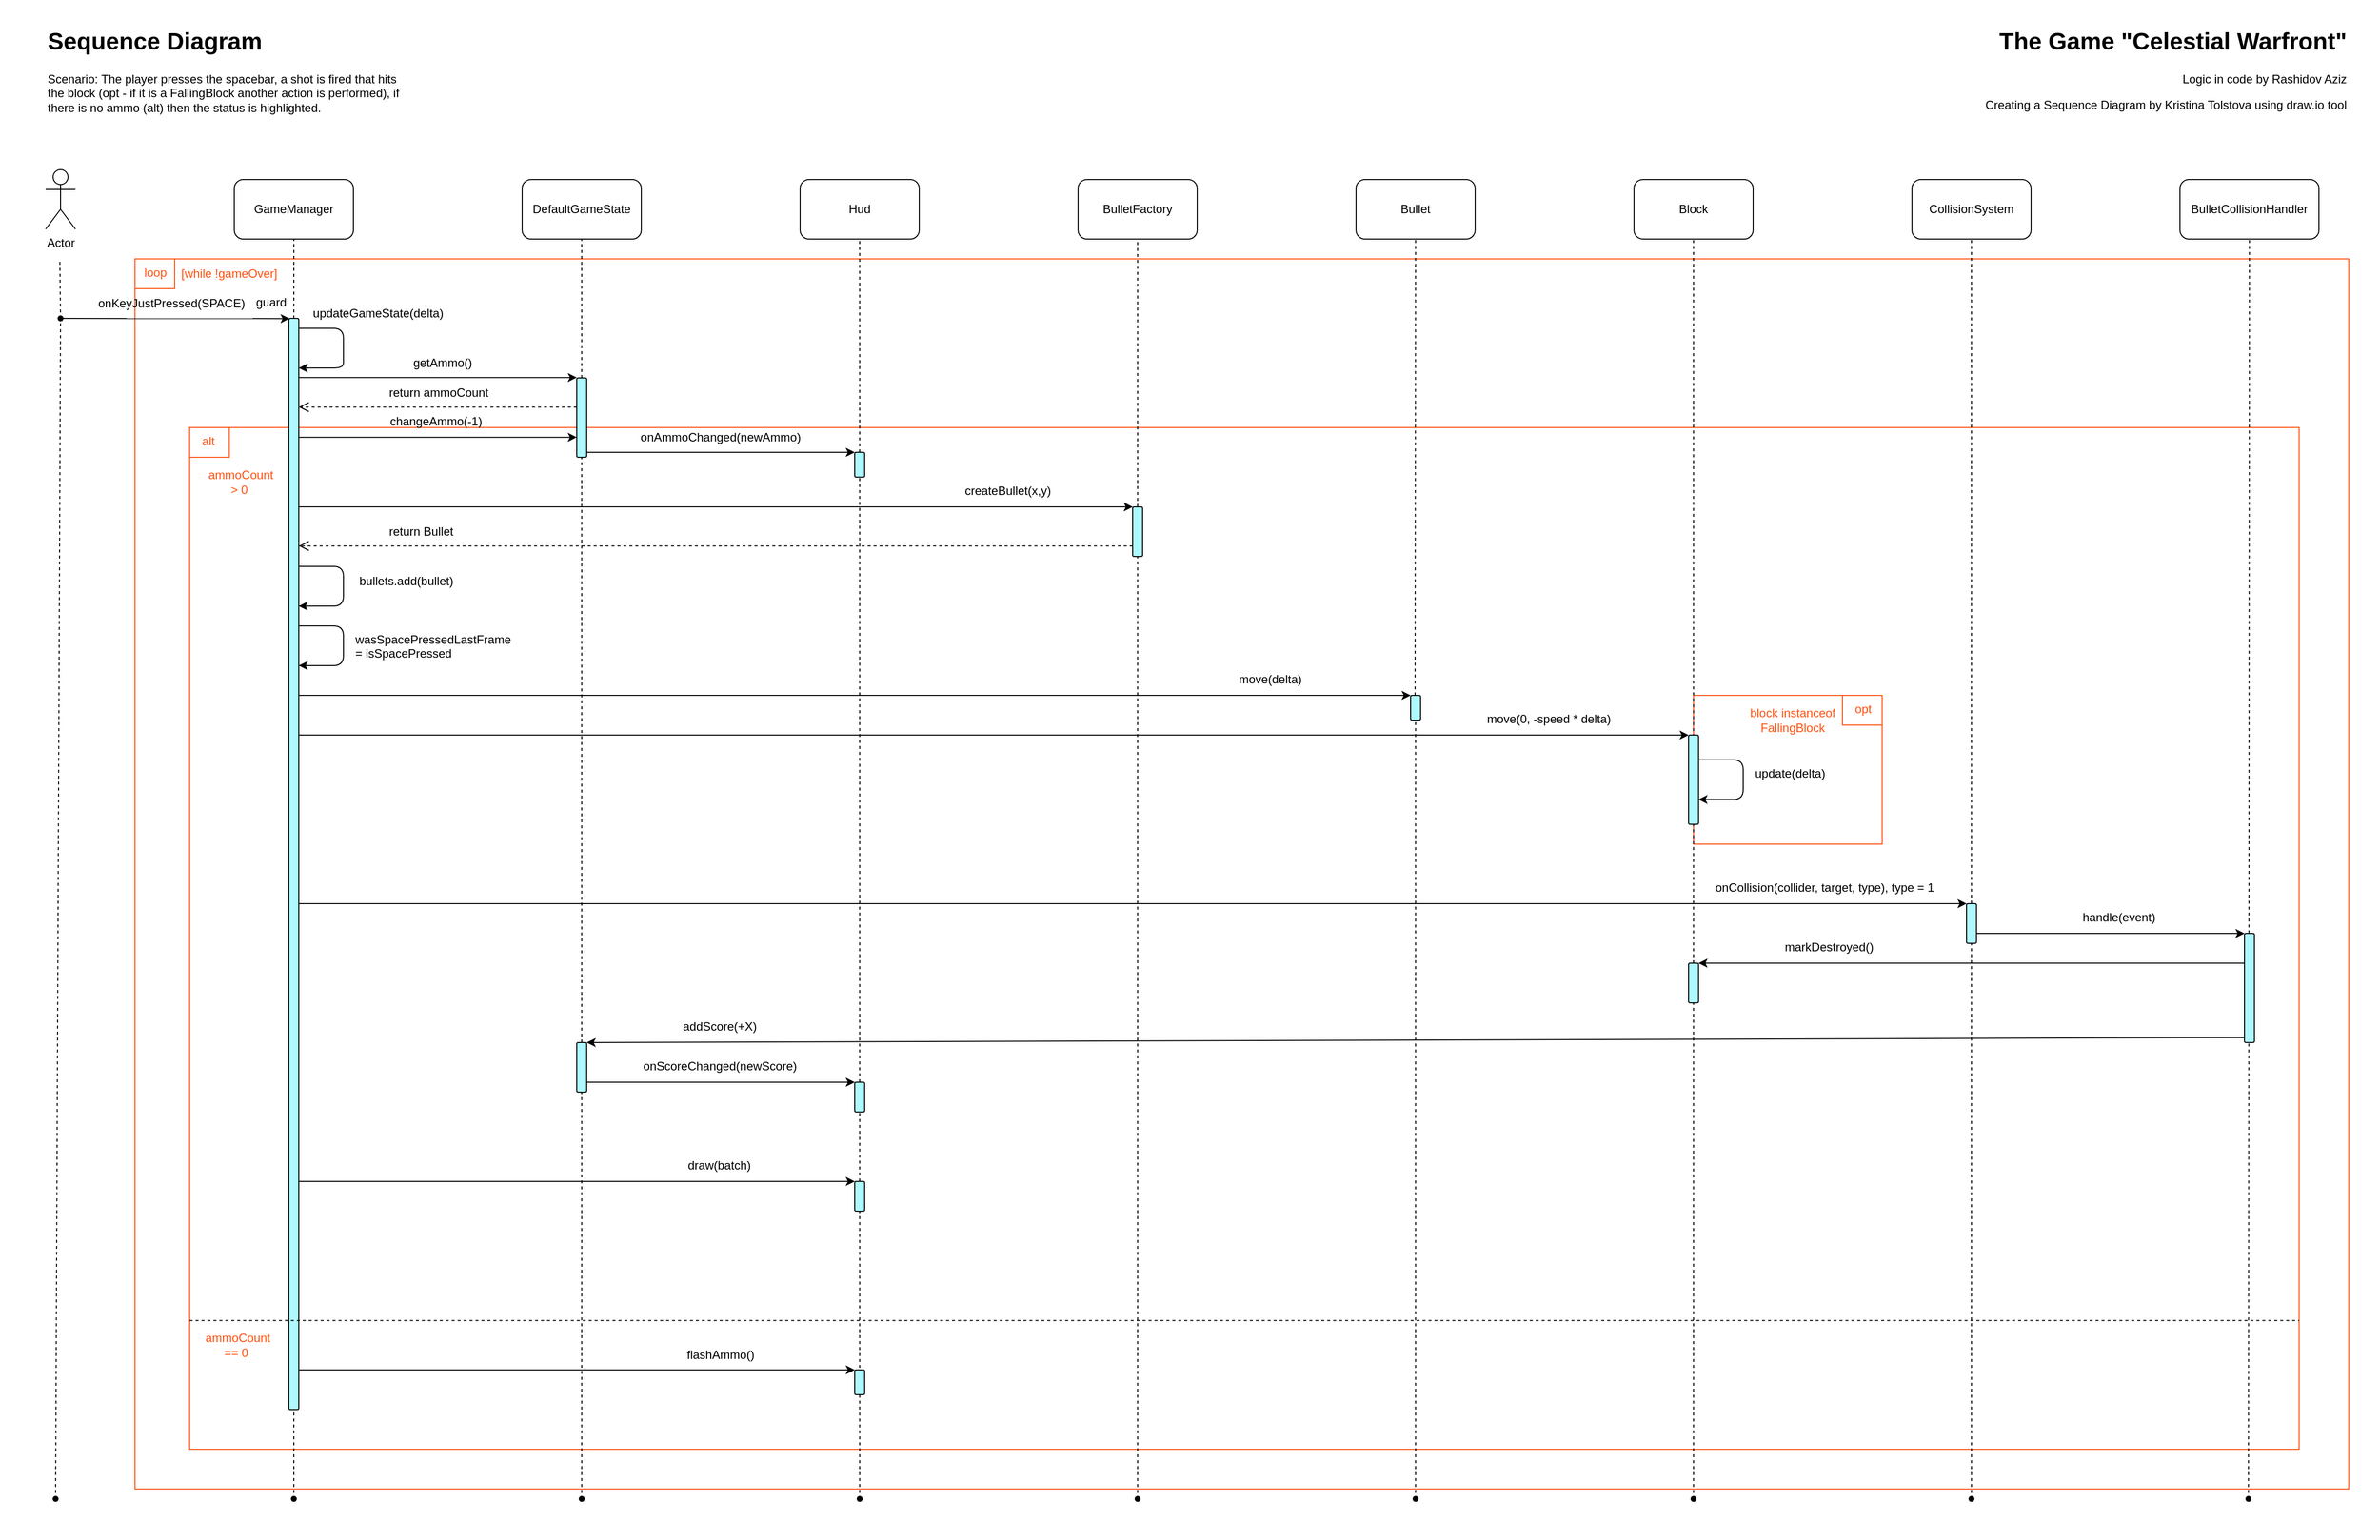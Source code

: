 <mxfile version="27.0.5">
  <diagram name="Страница — 1" id="mvSXXehSeDox8urUD7tL">
    <mxGraphModel dx="3206" dy="1358" grid="1" gridSize="10" guides="1" tooltips="1" connect="1" arrows="1" fold="1" page="1" pageScale="1" pageWidth="827" pageHeight="1169" math="0" shadow="0">
      <root>
        <mxCell id="0" />
        <mxCell id="1" parent="0" />
        <mxCell id="P4vS_dRSM2aeD2--vtHv-165" value="" style="rounded=0;whiteSpace=wrap;html=1;fillColor=#FFFFFF;strokeColor=light-dark(#FFFFFF,#161616);" parent="1" vertex="1">
          <mxGeometry x="-685" y="130" width="2395" height="1550" as="geometry" />
        </mxCell>
        <mxCell id="P4vS_dRSM2aeD2--vtHv-146" value="" style="rounded=0;whiteSpace=wrap;html=1;fillColor=light-dark(#FFFFFF,transparent);strokeColor=light-dark(#FF5212,#FFB98E);" parent="1" vertex="1">
          <mxGeometry x="-550" y="390" width="2230" height="1240" as="geometry" />
        </mxCell>
        <mxCell id="P4vS_dRSM2aeD2--vtHv-64" value="" style="rounded=0;whiteSpace=wrap;html=1;fillColor=light-dark(#FFFFFF,transparent);strokeColor=light-dark(#FF5212,#FFB98E);" parent="1" vertex="1">
          <mxGeometry x="-495" y="560" width="2125" height="1030" as="geometry" />
        </mxCell>
        <mxCell id="P4vS_dRSM2aeD2--vtHv-104" value="" style="rounded=0;whiteSpace=wrap;html=1;fillColor=light-dark(#FFFFFF,transparent);strokeColor=light-dark(#FF5212,#FFB98E);shadow=0;" parent="1" vertex="1">
          <mxGeometry x="1020" y="830" width="190" height="150" as="geometry" />
        </mxCell>
        <mxCell id="P4vS_dRSM2aeD2--vtHv-2" value="GameManager" style="rounded=1;whiteSpace=wrap;html=1;" parent="1" vertex="1">
          <mxGeometry x="-450" y="310" width="120" height="60" as="geometry" />
        </mxCell>
        <mxCell id="P4vS_dRSM2aeD2--vtHv-3" value="Actor" style="shape=umlActor;verticalLabelPosition=bottom;verticalAlign=top;html=1;outlineConnect=0;rounded=1;" parent="1" vertex="1">
          <mxGeometry x="-640" y="300" width="30" height="60" as="geometry" />
        </mxCell>
        <mxCell id="P4vS_dRSM2aeD2--vtHv-4" value="DefaultGameState" style="rounded=1;whiteSpace=wrap;html=1;" parent="1" vertex="1">
          <mxGeometry x="-160" y="310" width="120" height="60" as="geometry" />
        </mxCell>
        <mxCell id="P4vS_dRSM2aeD2--vtHv-5" value="BulletFactory" style="rounded=1;whiteSpace=wrap;html=1;" parent="1" vertex="1">
          <mxGeometry x="400" y="310" width="120" height="60" as="geometry" />
        </mxCell>
        <mxCell id="P4vS_dRSM2aeD2--vtHv-6" value="Bullet" style="rounded=1;whiteSpace=wrap;html=1;" parent="1" vertex="1">
          <mxGeometry x="680" y="310" width="120" height="60" as="geometry" />
        </mxCell>
        <mxCell id="P4vS_dRSM2aeD2--vtHv-9" value="Hud" style="rounded=1;whiteSpace=wrap;html=1;" parent="1" vertex="1">
          <mxGeometry x="120" y="310" width="120" height="60" as="geometry" />
        </mxCell>
        <mxCell id="P4vS_dRSM2aeD2--vtHv-12" value="" style="endArrow=none;dashed=1;html=1;rounded=1;entryX=0.5;entryY=1;entryDx=0;entryDy=0;" parent="1" source="P4vS_dRSM2aeD2--vtHv-19" target="P4vS_dRSM2aeD2--vtHv-2" edge="1">
          <mxGeometry width="50" height="50" relative="1" as="geometry">
            <mxPoint x="-390" y="960" as="sourcePoint" />
            <mxPoint x="170" y="480" as="targetPoint" />
          </mxGeometry>
        </mxCell>
        <mxCell id="P4vS_dRSM2aeD2--vtHv-13" value="" style="endArrow=none;dashed=1;html=1;rounded=1;entryX=0.5;entryY=1;entryDx=0;entryDy=0;" parent="1" source="P4vS_dRSM2aeD2--vtHv-21" target="P4vS_dRSM2aeD2--vtHv-4" edge="1">
          <mxGeometry width="50" height="50" relative="1" as="geometry">
            <mxPoint x="-100.53" y="960" as="sourcePoint" />
            <mxPoint x="-100.53" y="390" as="targetPoint" />
          </mxGeometry>
        </mxCell>
        <mxCell id="P4vS_dRSM2aeD2--vtHv-14" value="" style="endArrow=none;dashed=1;html=1;rounded=1;entryX=0.5;entryY=1;entryDx=0;entryDy=0;" parent="1" source="P4vS_dRSM2aeD2--vtHv-23" target="P4vS_dRSM2aeD2--vtHv-5" edge="1">
          <mxGeometry width="50" height="50" relative="1" as="geometry">
            <mxPoint x="-247.53" y="70" as="sourcePoint" />
            <mxPoint x="-247.53" y="-500" as="targetPoint" />
          </mxGeometry>
        </mxCell>
        <mxCell id="P4vS_dRSM2aeD2--vtHv-15" value="" style="endArrow=none;dashed=1;html=1;rounded=1;entryX=0.5;entryY=1;entryDx=0;entryDy=0;" parent="1" target="P4vS_dRSM2aeD2--vtHv-6" edge="1">
          <mxGeometry width="50" height="50" relative="1" as="geometry">
            <mxPoint x="739.47" y="830" as="sourcePoint" />
            <mxPoint x="739" y="390" as="targetPoint" />
          </mxGeometry>
        </mxCell>
        <mxCell id="P4vS_dRSM2aeD2--vtHv-18" value="" style="endArrow=none;dashed=1;html=1;rounded=1;entryX=0.5;entryY=1;entryDx=0;entryDy=0;" parent="1" source="P4vS_dRSM2aeD2--vtHv-31" target="P4vS_dRSM2aeD2--vtHv-9" edge="1">
          <mxGeometry width="50" height="50" relative="1" as="geometry">
            <mxPoint x="179.47" y="960" as="sourcePoint" />
            <mxPoint x="179.47" y="390" as="targetPoint" />
          </mxGeometry>
        </mxCell>
        <mxCell id="P4vS_dRSM2aeD2--vtHv-20" value="" style="endArrow=none;dashed=1;html=1;rounded=1;entryX=0.5;entryY=1;entryDx=0;entryDy=0;" parent="1" source="P4vS_dRSM2aeD2--vtHv-150" target="P4vS_dRSM2aeD2--vtHv-19" edge="1">
          <mxGeometry width="50" height="50" relative="1" as="geometry">
            <mxPoint x="-390" y="1640" as="sourcePoint" />
            <mxPoint x="-390" y="390" as="targetPoint" />
          </mxGeometry>
        </mxCell>
        <mxCell id="P4vS_dRSM2aeD2--vtHv-19" value="" style="html=1;points=[[0,0,0,0,5],[0,1,0,0,-5],[1,0,0,0,5],[1,1,0,0,-5]];perimeter=orthogonalPerimeter;outlineConnect=0;targetShapes=umlLifeline;portConstraint=eastwest;newEdgeStyle={&quot;curved&quot;:0,&quot;rounded&quot;:0};rounded=1;fillColor=#AEF9FF;" parent="1" vertex="1">
          <mxGeometry x="-395" y="450" width="10" height="1100" as="geometry" />
        </mxCell>
        <mxCell id="P4vS_dRSM2aeD2--vtHv-22" value="" style="endArrow=none;dashed=1;html=1;rounded=1;entryX=0.5;entryY=1;entryDx=0;entryDy=0;" parent="1" source="P4vS_dRSM2aeD2--vtHv-133" target="P4vS_dRSM2aeD2--vtHv-21" edge="1">
          <mxGeometry width="50" height="50" relative="1" as="geometry">
            <mxPoint x="-100" y="1310" as="sourcePoint" />
            <mxPoint x="-100.53" y="390" as="targetPoint" />
          </mxGeometry>
        </mxCell>
        <mxCell id="P4vS_dRSM2aeD2--vtHv-21" value="" style="html=1;points=[[0,0,0,0,5],[0,1,0,0,-5],[1,0,0,0,5],[1,1,0,0,-5]];perimeter=orthogonalPerimeter;outlineConnect=0;targetShapes=umlLifeline;portConstraint=eastwest;newEdgeStyle={&quot;curved&quot;:0,&quot;rounded&quot;:0};rounded=1;fillColor=#AEF9FF;" parent="1" vertex="1">
          <mxGeometry x="-105" y="510" width="10" height="80" as="geometry" />
        </mxCell>
        <mxCell id="P4vS_dRSM2aeD2--vtHv-24" value="" style="endArrow=none;dashed=1;html=1;rounded=1;entryX=0.5;entryY=1;entryDx=0;entryDy=0;" parent="1" source="P4vS_dRSM2aeD2--vtHv-153" target="P4vS_dRSM2aeD2--vtHv-23" edge="1">
          <mxGeometry width="50" height="50" relative="1" as="geometry">
            <mxPoint x="460" y="1640" as="sourcePoint" />
            <mxPoint x="459.47" y="390" as="targetPoint" />
          </mxGeometry>
        </mxCell>
        <mxCell id="P4vS_dRSM2aeD2--vtHv-23" value="" style="html=1;points=[[0,0,0,0,5],[0,1,0,0,-5],[1,0,0,0,5],[1,1,0,0,-5]];perimeter=orthogonalPerimeter;outlineConnect=0;targetShapes=umlLifeline;portConstraint=eastwest;newEdgeStyle={&quot;curved&quot;:0,&quot;rounded&quot;:0};rounded=1;fillColor=#AEF9FF;" parent="1" vertex="1">
          <mxGeometry x="455" y="640" width="10" height="50" as="geometry" />
        </mxCell>
        <mxCell id="P4vS_dRSM2aeD2--vtHv-26" value="" style="endArrow=none;dashed=1;html=1;rounded=1;" parent="1" source="P4vS_dRSM2aeD2--vtHv-154" target="P4vS_dRSM2aeD2--vtHv-92" edge="1">
          <mxGeometry width="50" height="50" relative="1" as="geometry">
            <mxPoint x="740" y="1640" as="sourcePoint" />
            <mxPoint x="740" y="860" as="targetPoint" />
          </mxGeometry>
        </mxCell>
        <mxCell id="P4vS_dRSM2aeD2--vtHv-32" value="" style="endArrow=none;dashed=1;html=1;rounded=1;entryX=0.5;entryY=1;entryDx=0;entryDy=0;" parent="1" source="P4vS_dRSM2aeD2--vtHv-137" target="P4vS_dRSM2aeD2--vtHv-31" edge="1">
          <mxGeometry width="50" height="50" relative="1" as="geometry">
            <mxPoint x="180" y="1280" as="sourcePoint" />
            <mxPoint x="1329.47" y="390" as="targetPoint" />
          </mxGeometry>
        </mxCell>
        <mxCell id="P4vS_dRSM2aeD2--vtHv-31" value="" style="html=1;points=[[0,0,0,0,5],[0,1,0,0,-5],[1,0,0,0,5],[1,1,0,0,-5]];perimeter=orthogonalPerimeter;outlineConnect=0;targetShapes=umlLifeline;portConstraint=eastwest;newEdgeStyle={&quot;curved&quot;:0,&quot;rounded&quot;:0};rounded=1;fillColor=#AEF9FF;" parent="1" vertex="1">
          <mxGeometry x="175" y="585" width="10" height="25" as="geometry" />
        </mxCell>
        <mxCell id="P4vS_dRSM2aeD2--vtHv-35" value="" style="endArrow=none;dashed=1;html=1;rounded=1;" parent="1" source="P4vS_dRSM2aeD2--vtHv-159" edge="1">
          <mxGeometry width="50" height="50" relative="1" as="geometry">
            <mxPoint x="-630" y="1640" as="sourcePoint" />
            <mxPoint x="-625.71" y="390" as="targetPoint" />
          </mxGeometry>
        </mxCell>
        <mxCell id="P4vS_dRSM2aeD2--vtHv-36" value="" style="endArrow=classic;html=1;rounded=1;entryX=0.004;entryY=0.674;entryDx=0;entryDy=0;entryPerimeter=0;" parent="1" source="P4vS_dRSM2aeD2--vtHv-159" target="P4vS_dRSM2aeD2--vtHv-39" edge="1">
          <mxGeometry width="50" height="50" relative="1" as="geometry">
            <mxPoint x="-630" y="450" as="sourcePoint" />
            <mxPoint x="-400" y="450" as="targetPoint" />
          </mxGeometry>
        </mxCell>
        <mxCell id="P4vS_dRSM2aeD2--vtHv-37" value="onKeyJustPressed(SPACE)" style="text;strokeColor=none;fillColor=none;align=left;verticalAlign=middle;spacingLeft=4;spacingRight=4;overflow=hidden;points=[[0,0.5],[1,0.5]];portConstraint=eastwest;rotatable=0;whiteSpace=wrap;html=1;" parent="1" vertex="1">
          <mxGeometry x="-593" y="420" width="180" height="30" as="geometry" />
        </mxCell>
        <mxCell id="P4vS_dRSM2aeD2--vtHv-38" value="" style="endArrow=classic;html=1;rounded=1;" parent="1" source="P4vS_dRSM2aeD2--vtHv-19" target="P4vS_dRSM2aeD2--vtHv-19" edge="1">
          <mxGeometry width="50" height="50" relative="1" as="geometry">
            <mxPoint x="-380" y="460" as="sourcePoint" />
            <mxPoint x="-380" y="500" as="targetPoint" />
            <Array as="points">
              <mxPoint x="-340" y="460" />
              <mxPoint x="-340" y="480" />
              <mxPoint x="-340" y="500" />
            </Array>
          </mxGeometry>
        </mxCell>
        <mxCell id="P4vS_dRSM2aeD2--vtHv-39" value="updateGameState(delta)" style="text;html=1;align=center;verticalAlign=middle;whiteSpace=wrap;rounded=0;" parent="1" vertex="1">
          <mxGeometry x="-395" y="430" width="180" height="30" as="geometry" />
        </mxCell>
        <mxCell id="P4vS_dRSM2aeD2--vtHv-40" value="" style="endArrow=classic;html=1;rounded=1;" parent="1" source="P4vS_dRSM2aeD2--vtHv-19" edge="1">
          <mxGeometry width="50" height="50" relative="1" as="geometry">
            <mxPoint x="-375" y="509.58" as="sourcePoint" />
            <mxPoint x="-105" y="509.58" as="targetPoint" />
          </mxGeometry>
        </mxCell>
        <mxCell id="P4vS_dRSM2aeD2--vtHv-41" value="getAmmo()" style="text;html=1;align=center;verticalAlign=middle;whiteSpace=wrap;rounded=0;" parent="1" vertex="1">
          <mxGeometry x="-270" y="480" width="60" height="30" as="geometry" />
        </mxCell>
        <mxCell id="P4vS_dRSM2aeD2--vtHv-42" value="" style="html=1;verticalAlign=bottom;endArrow=open;dashed=1;endSize=8;curved=0;rounded=0;" parent="1" edge="1">
          <mxGeometry x="-0.036" relative="1" as="geometry">
            <mxPoint x="-105" y="539.38" as="sourcePoint" />
            <mxPoint x="-385" y="539.38" as="targetPoint" />
            <mxPoint as="offset" />
          </mxGeometry>
        </mxCell>
        <mxCell id="P4vS_dRSM2aeD2--vtHv-46" value="return ammoCount" style="text;strokeColor=none;fillColor=none;align=left;verticalAlign=middle;spacingLeft=4;spacingRight=4;overflow=hidden;points=[[0,0.5],[1,0.5]];portConstraint=eastwest;rotatable=0;whiteSpace=wrap;html=1;" parent="1" vertex="1">
          <mxGeometry x="-300" y="510" width="140" height="30" as="geometry" />
        </mxCell>
        <mxCell id="P4vS_dRSM2aeD2--vtHv-47" value="" style="endArrow=classic;html=1;rounded=1;" parent="1" edge="1">
          <mxGeometry width="50" height="50" relative="1" as="geometry">
            <mxPoint x="-385" y="569.82" as="sourcePoint" />
            <mxPoint x="-105" y="569.82" as="targetPoint" />
          </mxGeometry>
        </mxCell>
        <mxCell id="P4vS_dRSM2aeD2--vtHv-48" value="changeAmmo(-1)" style="text;whiteSpace=wrap;html=1;" parent="1" vertex="1">
          <mxGeometry x="-295" y="540" width="130" height="40" as="geometry" />
        </mxCell>
        <mxCell id="P4vS_dRSM2aeD2--vtHv-49" value="" style="endArrow=classic;html=1;rounded=1;exitX=1;exitY=1;exitDx=0;exitDy=-5;exitPerimeter=0;" parent="1" source="P4vS_dRSM2aeD2--vtHv-21" target="P4vS_dRSM2aeD2--vtHv-31" edge="1">
          <mxGeometry width="50" height="50" relative="1" as="geometry">
            <mxPoint x="-100" y="630" as="sourcePoint" />
            <mxPoint x="160" y="585" as="targetPoint" />
          </mxGeometry>
        </mxCell>
        <mxCell id="P4vS_dRSM2aeD2--vtHv-50" value="onAmmoChanged(newAmmo)" style="text;html=1;align=center;verticalAlign=middle;whiteSpace=wrap;rounded=0;" parent="1" vertex="1">
          <mxGeometry x="10" y="555" width="60" height="30" as="geometry" />
        </mxCell>
        <mxCell id="P4vS_dRSM2aeD2--vtHv-53" value="" style="endArrow=classic;html=1;rounded=1;" parent="1" target="P4vS_dRSM2aeD2--vtHv-23" edge="1">
          <mxGeometry width="50" height="50" relative="1" as="geometry">
            <mxPoint x="-385" y="640" as="sourcePoint" />
            <mxPoint x="450" y="640" as="targetPoint" />
          </mxGeometry>
        </mxCell>
        <mxCell id="P4vS_dRSM2aeD2--vtHv-54" value="createBullet(x,y)" style="text;strokeColor=none;fillColor=none;align=left;verticalAlign=top;spacingLeft=4;spacingRight=4;overflow=hidden;rotatable=0;points=[[0,0.5],[1,0.5]];portConstraint=eastwest;whiteSpace=wrap;html=1;" parent="1" vertex="1">
          <mxGeometry x="280" y="610" width="100" height="26" as="geometry" />
        </mxCell>
        <mxCell id="P4vS_dRSM2aeD2--vtHv-55" value="" style="html=1;verticalAlign=bottom;endArrow=open;dashed=1;endSize=8;curved=0;rounded=0;" parent="1" target="P4vS_dRSM2aeD2--vtHv-19" edge="1">
          <mxGeometry x="-0.036" relative="1" as="geometry">
            <mxPoint x="455" y="679.38" as="sourcePoint" />
            <mxPoint x="-380" y="680" as="targetPoint" />
            <mxPoint as="offset" />
          </mxGeometry>
        </mxCell>
        <mxCell id="P4vS_dRSM2aeD2--vtHv-56" value="return Bullet" style="text;strokeColor=none;fillColor=none;align=left;verticalAlign=middle;spacingLeft=4;spacingRight=4;overflow=hidden;points=[[0,0.5],[1,0.5]];portConstraint=eastwest;rotatable=0;whiteSpace=wrap;html=1;" parent="1" vertex="1">
          <mxGeometry x="-300" y="650" width="140" height="30" as="geometry" />
        </mxCell>
        <mxCell id="P4vS_dRSM2aeD2--vtHv-67" value="&lt;div&gt;&lt;font style=&quot;color: light-dark(rgb(255, 82, 18), rgb(255, 185, 142));&quot;&gt;&amp;nbsp; alt&lt;/font&gt;&lt;/div&gt;" style="text;strokeColor=light-dark(#FF5212,#FFB98E);fillColor=default;align=left;verticalAlign=top;spacingLeft=4;spacingRight=4;overflow=hidden;rotatable=0;points=[[0,0.5],[1,0.5]];portConstraint=eastwest;whiteSpace=wrap;html=1;shadow=0;" parent="1" vertex="1">
          <mxGeometry x="-495" y="560" width="40" height="30" as="geometry" />
        </mxCell>
        <mxCell id="P4vS_dRSM2aeD2--vtHv-68" value="&lt;div&gt;&lt;font style=&quot;color: light-dark(rgb(255, 82, 18), rgb(255, 185, 142));&quot;&gt;&lt;span style=&quot;background-color: transparent;&quot;&gt;&amp;nbsp;ammoCount == 0&lt;/span&gt;&lt;/font&gt;&lt;/div&gt;" style="text;html=1;align=center;verticalAlign=middle;whiteSpace=wrap;rounded=0;" parent="1" vertex="1">
          <mxGeometry x="-483" y="1470" width="70" height="30" as="geometry" />
        </mxCell>
        <mxCell id="P4vS_dRSM2aeD2--vtHv-70" value="" style="endArrow=classic;html=1;rounded=1;" parent="1" edge="1">
          <mxGeometry width="50" height="50" relative="1" as="geometry">
            <mxPoint x="-385" y="700" as="sourcePoint" />
            <mxPoint x="-385" y="740" as="targetPoint" />
            <Array as="points">
              <mxPoint x="-340" y="700" />
              <mxPoint x="-340" y="740" />
            </Array>
          </mxGeometry>
        </mxCell>
        <mxCell id="P4vS_dRSM2aeD2--vtHv-73" value="&lt;div&gt;bullets.add(bullet)&lt;/div&gt;" style="text;strokeColor=none;fillColor=none;align=left;verticalAlign=middle;spacingLeft=4;spacingRight=4;overflow=hidden;points=[[0,0.5],[1,0.5]];portConstraint=eastwest;rotatable=0;whiteSpace=wrap;html=1;" parent="1" vertex="1">
          <mxGeometry x="-330" y="700" width="140" height="30" as="geometry" />
        </mxCell>
        <mxCell id="P4vS_dRSM2aeD2--vtHv-75" value="&lt;div&gt;&lt;font style=&quot;color: light-dark(rgb(255, 82, 18), rgb(255, 185, 142));&quot;&gt;&lt;span style=&quot;background-color: transparent;&quot;&gt;&amp;nbsp;ammoCount &amp;gt; 0&lt;/span&gt;&lt;/font&gt;&lt;/div&gt;" style="text;html=1;align=center;verticalAlign=middle;whiteSpace=wrap;rounded=0;" parent="1" vertex="1">
          <mxGeometry x="-480" y="600" width="70" height="30" as="geometry" />
        </mxCell>
        <mxCell id="P4vS_dRSM2aeD2--vtHv-76" value="&lt;font style=&quot;color: light-dark(rgb(0, 0, 0), rgb(77, 77, 77));&quot;&gt;guard&lt;/font&gt;" style="text;whiteSpace=wrap;html=1;" parent="1" vertex="1">
          <mxGeometry x="-430" y="420" width="60" height="40" as="geometry" />
        </mxCell>
        <mxCell id="P4vS_dRSM2aeD2--vtHv-77" value="" style="endArrow=classic;html=1;rounded=1;" parent="1" target="P4vS_dRSM2aeD2--vtHv-78" edge="1">
          <mxGeometry width="50" height="50" relative="1" as="geometry">
            <mxPoint x="-385" y="1510" as="sourcePoint" />
            <mxPoint x="170" y="1510" as="targetPoint" />
          </mxGeometry>
        </mxCell>
        <mxCell id="P4vS_dRSM2aeD2--vtHv-80" value="flashAmmo()" style="text;html=1;align=center;verticalAlign=middle;whiteSpace=wrap;rounded=0;" parent="1" vertex="1">
          <mxGeometry x="10" y="1480" width="60" height="30" as="geometry" />
        </mxCell>
        <mxCell id="P4vS_dRSM2aeD2--vtHv-81" value="" style="endArrow=classic;html=1;rounded=1;" parent="1" edge="1">
          <mxGeometry width="50" height="50" relative="1" as="geometry">
            <mxPoint x="-385" y="760" as="sourcePoint" />
            <mxPoint x="-385" y="800" as="targetPoint" />
            <Array as="points">
              <mxPoint x="-340" y="760" />
              <mxPoint x="-340" y="800" />
            </Array>
          </mxGeometry>
        </mxCell>
        <mxCell id="P4vS_dRSM2aeD2--vtHv-83" value="wasSpacePressedLastFrame &#xa;= isSpacePressed" style="text;whiteSpace=wrap;" parent="1" vertex="1">
          <mxGeometry x="-330" y="760" width="290" height="40" as="geometry" />
        </mxCell>
        <mxCell id="P4vS_dRSM2aeD2--vtHv-84" value="Block" style="rounded=1;whiteSpace=wrap;html=1;" parent="1" vertex="1">
          <mxGeometry x="960" y="310" width="120" height="60" as="geometry" />
        </mxCell>
        <mxCell id="P4vS_dRSM2aeD2--vtHv-85" value="" style="endArrow=none;dashed=1;html=1;rounded=1;entryX=0.5;entryY=1;entryDx=0;entryDy=0;" parent="1" source="P4vS_dRSM2aeD2--vtHv-128" target="P4vS_dRSM2aeD2--vtHv-84" edge="1">
          <mxGeometry width="50" height="50" relative="1" as="geometry">
            <mxPoint x="1019" y="1270" as="sourcePoint" />
            <mxPoint x="1019.47" y="390" as="targetPoint" />
          </mxGeometry>
        </mxCell>
        <mxCell id="P4vS_dRSM2aeD2--vtHv-86" value="" style="endArrow=none;dashed=1;html=1;rounded=1;entryX=0.5;entryY=1;entryDx=0;entryDy=0;" parent="1" target="P4vS_dRSM2aeD2--vtHv-87" edge="1">
          <mxGeometry width="50" height="50" relative="1" as="geometry">
            <mxPoint x="1020" y="960" as="sourcePoint" />
            <mxPoint x="959.47" y="390" as="targetPoint" />
          </mxGeometry>
        </mxCell>
        <mxCell id="P4vS_dRSM2aeD2--vtHv-87" value="" style="html=1;points=[[0,0,0,0,5],[0,1,0,0,-5],[1,0,0,0,5],[1,1,0,0,-5]];perimeter=orthogonalPerimeter;outlineConnect=0;targetShapes=umlLifeline;portConstraint=eastwest;newEdgeStyle={&quot;curved&quot;:0,&quot;rounded&quot;:0};rounded=1;fillColor=#AEF9FF;" parent="1" vertex="1">
          <mxGeometry x="1015" y="870" width="10" height="90" as="geometry" />
        </mxCell>
        <mxCell id="P4vS_dRSM2aeD2--vtHv-88" value="" style="endArrow=classic;html=1;rounded=1;" parent="1" edge="1">
          <mxGeometry width="50" height="50" relative="1" as="geometry">
            <mxPoint x="-385" y="830" as="sourcePoint" />
            <mxPoint x="735" y="830" as="targetPoint" />
          </mxGeometry>
        </mxCell>
        <mxCell id="P4vS_dRSM2aeD2--vtHv-89" value="move(delta)" style="text;whiteSpace=wrap;" parent="1" vertex="1">
          <mxGeometry x="560" y="800" width="100" height="40" as="geometry" />
        </mxCell>
        <mxCell id="P4vS_dRSM2aeD2--vtHv-93" value="" style="endArrow=classic;html=1;rounded=1;" parent="1" target="P4vS_dRSM2aeD2--vtHv-87" edge="1">
          <mxGeometry width="50" height="50" relative="1" as="geometry">
            <mxPoint x="-385" y="870" as="sourcePoint" />
            <mxPoint x="1010" y="870" as="targetPoint" />
          </mxGeometry>
        </mxCell>
        <mxCell id="P4vS_dRSM2aeD2--vtHv-92" value="" style="html=1;points=[[0,0,0,0,5],[0,1,0,0,-5],[1,0,0,0,5],[1,1,0,0,-5]];perimeter=orthogonalPerimeter;outlineConnect=0;targetShapes=umlLifeline;portConstraint=eastwest;newEdgeStyle={&quot;curved&quot;:0,&quot;rounded&quot;:0};rounded=1;fillColor=#AEF9FF;" parent="1" vertex="1">
          <mxGeometry x="735" y="830" width="10" height="25" as="geometry" />
        </mxCell>
        <mxCell id="P4vS_dRSM2aeD2--vtHv-95" value="move(0, -speed * delta)" style="text;whiteSpace=wrap;" parent="1" vertex="1">
          <mxGeometry x="810" y="840" width="160" height="40" as="geometry" />
        </mxCell>
        <mxCell id="P4vS_dRSM2aeD2--vtHv-102" value="" style="endArrow=classic;html=1;rounded=1;" parent="1" edge="1">
          <mxGeometry width="50" height="50" relative="1" as="geometry">
            <mxPoint x="1025" y="895" as="sourcePoint" />
            <mxPoint x="1025" y="935" as="targetPoint" />
            <Array as="points">
              <mxPoint x="1070" y="895" />
              <mxPoint x="1070" y="935" />
            </Array>
          </mxGeometry>
        </mxCell>
        <mxCell id="P4vS_dRSM2aeD2--vtHv-103" value="update(delta)" style="text;whiteSpace=wrap;" parent="1" vertex="1">
          <mxGeometry x="1080" y="895" width="100" height="40" as="geometry" />
        </mxCell>
        <mxCell id="P4vS_dRSM2aeD2--vtHv-105" value="&lt;div&gt;&lt;font style=&quot;color: light-dark(rgb(255, 82, 18), rgb(255, 185, 142));&quot;&gt;&amp;nbsp; opt&lt;/font&gt;&lt;/div&gt;" style="text;strokeColor=light-dark(#FF5212,#FFB98E);fillColor=default;align=left;verticalAlign=top;spacingLeft=4;spacingRight=4;overflow=hidden;rotatable=0;points=[[0,0.5],[1,0.5]];portConstraint=eastwest;whiteSpace=wrap;html=1;shadow=0;" parent="1" vertex="1">
          <mxGeometry x="1170" y="830" width="40" height="30" as="geometry" />
        </mxCell>
        <mxCell id="P4vS_dRSM2aeD2--vtHv-106" value="&lt;font style=&quot;color: light-dark(rgb(255, 82, 18), rgb(255, 185, 142));&quot;&gt;block instanceof&lt;/font&gt;&lt;div&gt;&lt;font style=&quot;&quot;&gt;&lt;font style=&quot;color: light-dark(rgb(255, 82, 18), rgb(255, 185, 142));&quot;&gt;FallingBlock&lt;/font&gt;&lt;/font&gt;&lt;/div&gt;" style="text;html=1;align=center;verticalAlign=middle;whiteSpace=wrap;rounded=0;" parent="1" vertex="1">
          <mxGeometry x="1070" y="840" width="100" height="30" as="geometry" />
        </mxCell>
        <mxCell id="P4vS_dRSM2aeD2--vtHv-112" value="CollisionSystem" style="rounded=1;whiteSpace=wrap;html=1;" parent="1" vertex="1">
          <mxGeometry x="1240" y="310" width="120" height="60" as="geometry" />
        </mxCell>
        <mxCell id="P4vS_dRSM2aeD2--vtHv-113" value="" style="endArrow=none;dashed=1;html=1;rounded=1;entryX=0.5;entryY=1;entryDx=0;entryDy=0;" parent="1" source="P4vS_dRSM2aeD2--vtHv-118" target="P4vS_dRSM2aeD2--vtHv-112" edge="1">
          <mxGeometry width="50" height="50" relative="1" as="geometry">
            <mxPoint x="1300" y="1190" as="sourcePoint" />
            <mxPoint x="1299.47" y="390" as="targetPoint" />
          </mxGeometry>
        </mxCell>
        <mxCell id="P4vS_dRSM2aeD2--vtHv-119" value="" style="endArrow=none;dashed=1;html=1;rounded=1;entryX=0.5;entryY=1;entryDx=0;entryDy=0;" parent="1" source="P4vS_dRSM2aeD2--vtHv-156" target="P4vS_dRSM2aeD2--vtHv-118" edge="1">
          <mxGeometry width="50" height="50" relative="1" as="geometry">
            <mxPoint x="1300" y="1640" as="sourcePoint" />
            <mxPoint x="1299.47" y="390" as="targetPoint" />
          </mxGeometry>
        </mxCell>
        <mxCell id="P4vS_dRSM2aeD2--vtHv-118" value="" style="html=1;points=[[0,0,0,0,5],[0,1,0,0,-5],[1,0,0,0,5],[1,1,0,0,-5]];perimeter=orthogonalPerimeter;outlineConnect=0;targetShapes=umlLifeline;portConstraint=eastwest;newEdgeStyle={&quot;curved&quot;:0,&quot;rounded&quot;:0};rounded=1;fillColor=#AEF9FF;" parent="1" vertex="1">
          <mxGeometry x="1295" y="1040" width="10" height="40" as="geometry" />
        </mxCell>
        <mxCell id="P4vS_dRSM2aeD2--vtHv-120" value="" style="endArrow=classic;html=1;rounded=1;" parent="1" source="P4vS_dRSM2aeD2--vtHv-19" target="P4vS_dRSM2aeD2--vtHv-118" edge="1">
          <mxGeometry width="50" height="50" relative="1" as="geometry">
            <mxPoint x="-380" y="1040" as="sourcePoint" />
            <mxPoint x="1290" y="1040" as="targetPoint" />
          </mxGeometry>
        </mxCell>
        <mxCell id="P4vS_dRSM2aeD2--vtHv-121" value="onCollision(collider, target, type), type = 1" style="text;whiteSpace=wrap;" parent="1" vertex="1">
          <mxGeometry x="1040" y="1010" width="230" height="40" as="geometry" />
        </mxCell>
        <mxCell id="P4vS_dRSM2aeD2--vtHv-122" value="BulletCollisionHandler" style="rounded=1;whiteSpace=wrap;html=1;" parent="1" vertex="1">
          <mxGeometry x="1510" y="310" width="140" height="60" as="geometry" />
        </mxCell>
        <mxCell id="P4vS_dRSM2aeD2--vtHv-123" value="" style="endArrow=none;dashed=1;html=1;rounded=1;entryX=0.5;entryY=1;entryDx=0;entryDy=0;" parent="1" source="P4vS_dRSM2aeD2--vtHv-157" target="P4vS_dRSM2aeD2--vtHv-122" edge="1">
          <mxGeometry width="50" height="50" relative="1" as="geometry">
            <mxPoint x="1579" y="1640" as="sourcePoint" />
            <mxPoint x="1579" y="390" as="targetPoint" />
          </mxGeometry>
        </mxCell>
        <mxCell id="P4vS_dRSM2aeD2--vtHv-124" value="" style="html=1;points=[[0,0,0,0,5],[0,1,0,0,-5],[1,0,0,0,5],[1,1,0,0,-5]];perimeter=orthogonalPerimeter;outlineConnect=0;targetShapes=umlLifeline;portConstraint=eastwest;newEdgeStyle={&quot;curved&quot;:0,&quot;rounded&quot;:0};rounded=1;fillColor=#AEF9FF;" parent="1" vertex="1">
          <mxGeometry x="1575" y="1070" width="10" height="110" as="geometry" />
        </mxCell>
        <mxCell id="P4vS_dRSM2aeD2--vtHv-125" value="" style="endArrow=classic;html=1;rounded=1;" parent="1" source="P4vS_dRSM2aeD2--vtHv-118" target="P4vS_dRSM2aeD2--vtHv-124" edge="1">
          <mxGeometry width="50" height="50" relative="1" as="geometry">
            <mxPoint x="1240" y="1110" as="sourcePoint" />
            <mxPoint x="1570" y="1070" as="targetPoint" />
          </mxGeometry>
        </mxCell>
        <mxCell id="P4vS_dRSM2aeD2--vtHv-126" value="handle(event)" style="text;whiteSpace=wrap;" parent="1" vertex="1">
          <mxGeometry x="1410" y="1040" width="110" height="40" as="geometry" />
        </mxCell>
        <mxCell id="P4vS_dRSM2aeD2--vtHv-127" value="" style="endArrow=classic;html=1;rounded=1;" parent="1" edge="1">
          <mxGeometry width="50" height="50" relative="1" as="geometry">
            <mxPoint x="1575" y="1100" as="sourcePoint" />
            <mxPoint x="1025" y="1100" as="targetPoint" />
          </mxGeometry>
        </mxCell>
        <mxCell id="P4vS_dRSM2aeD2--vtHv-129" value="" style="endArrow=none;dashed=1;html=1;rounded=1;entryX=0.5;entryY=1;entryDx=0;entryDy=0;" parent="1" source="P4vS_dRSM2aeD2--vtHv-155" target="P4vS_dRSM2aeD2--vtHv-128" edge="1">
          <mxGeometry width="50" height="50" relative="1" as="geometry">
            <mxPoint x="1020" y="1640" as="sourcePoint" />
            <mxPoint x="1019.47" y="390" as="targetPoint" />
          </mxGeometry>
        </mxCell>
        <mxCell id="P4vS_dRSM2aeD2--vtHv-128" value="" style="html=1;points=[[0,0,0,0,5],[0,1,0,0,-5],[1,0,0,0,5],[1,1,0,0,-5]];perimeter=orthogonalPerimeter;outlineConnect=0;targetShapes=umlLifeline;portConstraint=eastwest;newEdgeStyle={&quot;curved&quot;:0,&quot;rounded&quot;:0};rounded=1;fillColor=#AEF9FF;" parent="1" vertex="1">
          <mxGeometry x="1015" y="1100" width="10" height="40" as="geometry" />
        </mxCell>
        <mxCell id="P4vS_dRSM2aeD2--vtHv-131" value="markDestroyed()" style="text;whiteSpace=wrap;" parent="1" vertex="1">
          <mxGeometry x="1110" y="1070" width="120" height="40" as="geometry" />
        </mxCell>
        <mxCell id="P4vS_dRSM2aeD2--vtHv-132" value="" style="endArrow=classic;html=1;rounded=1;exitX=0;exitY=1;exitDx=0;exitDy=-5;exitPerimeter=0;" parent="1" source="P4vS_dRSM2aeD2--vtHv-124" target="P4vS_dRSM2aeD2--vtHv-133" edge="1">
          <mxGeometry width="50" height="50" relative="1" as="geometry">
            <mxPoint x="1570" y="1170" as="sourcePoint" />
            <mxPoint x="-100" y="1180" as="targetPoint" />
          </mxGeometry>
        </mxCell>
        <mxCell id="P4vS_dRSM2aeD2--vtHv-134" value="" style="endArrow=none;dashed=1;html=1;rounded=1;entryX=0.5;entryY=1;entryDx=0;entryDy=0;" parent="1" source="P4vS_dRSM2aeD2--vtHv-151" target="P4vS_dRSM2aeD2--vtHv-133" edge="1">
          <mxGeometry width="50" height="50" relative="1" as="geometry">
            <mxPoint x="-100" y="1640" as="sourcePoint" />
            <mxPoint x="-100" y="590" as="targetPoint" />
            <Array as="points">
              <mxPoint x="-100" y="1290" />
            </Array>
          </mxGeometry>
        </mxCell>
        <mxCell id="P4vS_dRSM2aeD2--vtHv-133" value="" style="html=1;points=[[0,0,0,0,5],[0,1,0,0,-5],[1,0,0,0,5],[1,1,0,0,-5]];perimeter=orthogonalPerimeter;outlineConnect=0;targetShapes=umlLifeline;portConstraint=eastwest;newEdgeStyle={&quot;curved&quot;:0,&quot;rounded&quot;:0};rounded=1;fillColor=#AEF9FF;" parent="1" vertex="1">
          <mxGeometry x="-105" y="1180" width="10" height="50" as="geometry" />
        </mxCell>
        <mxCell id="P4vS_dRSM2aeD2--vtHv-135" value="addScore(+X)" style="text;whiteSpace=wrap;" parent="1" vertex="1">
          <mxGeometry y="1150" width="110" height="40" as="geometry" />
        </mxCell>
        <mxCell id="P4vS_dRSM2aeD2--vtHv-136" value="" style="endArrow=classic;html=1;rounded=1;exitX=1;exitY=1;exitDx=0;exitDy=-5;exitPerimeter=0;" parent="1" target="P4vS_dRSM2aeD2--vtHv-137" edge="1">
          <mxGeometry width="50" height="50" relative="1" as="geometry">
            <mxPoint x="-95" y="1220" as="sourcePoint" />
            <mxPoint x="160" y="1220" as="targetPoint" />
          </mxGeometry>
        </mxCell>
        <mxCell id="P4vS_dRSM2aeD2--vtHv-138" value="" style="endArrow=none;dashed=1;html=1;rounded=1;entryX=0.5;entryY=1;entryDx=0;entryDy=0;" parent="1" source="P4vS_dRSM2aeD2--vtHv-141" target="P4vS_dRSM2aeD2--vtHv-137" edge="1">
          <mxGeometry width="50" height="50" relative="1" as="geometry">
            <mxPoint x="180" y="1460.204" as="sourcePoint" />
            <mxPoint x="180" y="610" as="targetPoint" />
          </mxGeometry>
        </mxCell>
        <mxCell id="P4vS_dRSM2aeD2--vtHv-137" value="" style="html=1;points=[[0,0,0,0,5],[0,1,0,0,-5],[1,0,0,0,5],[1,1,0,0,-5]];perimeter=orthogonalPerimeter;outlineConnect=0;targetShapes=umlLifeline;portConstraint=eastwest;newEdgeStyle={&quot;curved&quot;:0,&quot;rounded&quot;:0};rounded=1;fillColor=#AEF9FF;" parent="1" vertex="1">
          <mxGeometry x="175" y="1220" width="10" height="30" as="geometry" />
        </mxCell>
        <mxCell id="P4vS_dRSM2aeD2--vtHv-139" value="onScoreChanged(newScore)" style="text;whiteSpace=wrap;" parent="1" vertex="1">
          <mxGeometry x="-40" y="1190" width="190" height="40" as="geometry" />
        </mxCell>
        <mxCell id="P4vS_dRSM2aeD2--vtHv-140" value="" style="endArrow=classic;html=1;rounded=1;" parent="1" source="P4vS_dRSM2aeD2--vtHv-19" target="P4vS_dRSM2aeD2--vtHv-141" edge="1">
          <mxGeometry width="50" height="50" relative="1" as="geometry">
            <mxPoint x="-375" y="1320" as="sourcePoint" />
            <mxPoint x="170" y="1320" as="targetPoint" />
          </mxGeometry>
        </mxCell>
        <mxCell id="P4vS_dRSM2aeD2--vtHv-142" value="" style="endArrow=none;dashed=1;html=1;rounded=1;entryX=0.5;entryY=1;entryDx=0;entryDy=0;" parent="1" source="P4vS_dRSM2aeD2--vtHv-152" target="P4vS_dRSM2aeD2--vtHv-141" edge="1">
          <mxGeometry width="50" height="50" relative="1" as="geometry">
            <mxPoint x="180" y="1640" as="sourcePoint" />
            <mxPoint x="180" y="1250" as="targetPoint" />
          </mxGeometry>
        </mxCell>
        <mxCell id="P4vS_dRSM2aeD2--vtHv-141" value="" style="html=1;points=[[0,0,0,0,5],[0,1,0,0,-5],[1,0,0,0,5],[1,1,0,0,-5]];perimeter=orthogonalPerimeter;outlineConnect=0;targetShapes=umlLifeline;portConstraint=eastwest;newEdgeStyle={&quot;curved&quot;:0,&quot;rounded&quot;:0};rounded=1;fillColor=#AEF9FF;" parent="1" vertex="1">
          <mxGeometry x="175" y="1320" width="10" height="30" as="geometry" />
        </mxCell>
        <mxCell id="P4vS_dRSM2aeD2--vtHv-143" value="draw(batch)" style="text;whiteSpace=wrap;" parent="1" vertex="1">
          <mxGeometry x="5" y="1290" width="100" height="40" as="geometry" />
        </mxCell>
        <mxCell id="P4vS_dRSM2aeD2--vtHv-145" value="" style="endArrow=none;dashed=1;html=1;rounded=1;entryX=1;entryY=0.874;entryDx=0;entryDy=0;entryPerimeter=0;exitX=0;exitY=0.874;exitDx=0;exitDy=0;exitPerimeter=0;strokeColor=light-dark(#000000,#FFB98E);" parent="1" source="P4vS_dRSM2aeD2--vtHv-64" target="P4vS_dRSM2aeD2--vtHv-64" edge="1">
          <mxGeometry width="50" height="50" relative="1" as="geometry">
            <mxPoint x="370" y="1560" as="sourcePoint" />
            <mxPoint x="420" y="1510" as="targetPoint" />
          </mxGeometry>
        </mxCell>
        <mxCell id="P4vS_dRSM2aeD2--vtHv-147" value="&lt;div&gt;&lt;font style=&quot;color: light-dark(rgb(255, 82, 18), rgb(255, 185, 142));&quot;&gt;&amp;nbsp;loop&lt;/font&gt;&lt;/div&gt;" style="text;strokeColor=light-dark(#FF5212,#FFB98E);fillColor=default;align=left;verticalAlign=top;spacingLeft=4;spacingRight=4;overflow=hidden;rotatable=0;points=[[0,0.5],[1,0.5]];portConstraint=eastwest;whiteSpace=wrap;html=1;shadow=0;" parent="1" vertex="1">
          <mxGeometry x="-550" y="390" width="40" height="30" as="geometry" />
        </mxCell>
        <mxCell id="P4vS_dRSM2aeD2--vtHv-149" value="&lt;font style=&quot;color: light-dark(rgb(255, 82, 18), rgb(255, 185, 142));&quot;&gt;[while !gameOver]&lt;/font&gt;" style="text;html=1;align=center;verticalAlign=middle;whiteSpace=wrap;rounded=0;" parent="1" vertex="1">
          <mxGeometry x="-510" y="390" width="110" height="30" as="geometry" />
        </mxCell>
        <mxCell id="P4vS_dRSM2aeD2--vtHv-150" value="" style="shape=waypoint;sketch=0;fillStyle=solid;size=6;pointerEvents=1;points=[];fillColor=none;resizable=0;rotatable=0;perimeter=centerPerimeter;snapToPoint=1;rounded=1;" parent="1" vertex="1">
          <mxGeometry x="-400" y="1630" width="20" height="20" as="geometry" />
        </mxCell>
        <mxCell id="P4vS_dRSM2aeD2--vtHv-151" value="" style="shape=waypoint;sketch=0;fillStyle=solid;size=6;pointerEvents=1;points=[];fillColor=none;resizable=0;rotatable=0;perimeter=centerPerimeter;snapToPoint=1;rounded=1;" parent="1" vertex="1">
          <mxGeometry x="-110" y="1630" width="20" height="20" as="geometry" />
        </mxCell>
        <mxCell id="P4vS_dRSM2aeD2--vtHv-152" value="" style="shape=waypoint;sketch=0;fillStyle=solid;size=6;pointerEvents=1;points=[];fillColor=none;resizable=0;rotatable=0;perimeter=centerPerimeter;snapToPoint=1;rounded=1;" parent="1" vertex="1">
          <mxGeometry x="170" y="1630" width="20" height="20" as="geometry" />
        </mxCell>
        <mxCell id="P4vS_dRSM2aeD2--vtHv-153" value="" style="shape=waypoint;sketch=0;fillStyle=solid;size=6;pointerEvents=1;points=[];fillColor=none;resizable=0;rotatable=0;perimeter=centerPerimeter;snapToPoint=1;rounded=1;" parent="1" vertex="1">
          <mxGeometry x="450" y="1630" width="20" height="20" as="geometry" />
        </mxCell>
        <mxCell id="P4vS_dRSM2aeD2--vtHv-154" value="" style="shape=waypoint;sketch=0;fillStyle=solid;size=6;pointerEvents=1;points=[];fillColor=none;resizable=0;rotatable=0;perimeter=centerPerimeter;snapToPoint=1;rounded=1;" parent="1" vertex="1">
          <mxGeometry x="730" y="1630" width="20" height="20" as="geometry" />
        </mxCell>
        <mxCell id="P4vS_dRSM2aeD2--vtHv-155" value="" style="shape=waypoint;sketch=0;fillStyle=solid;size=6;pointerEvents=1;points=[];fillColor=none;resizable=0;rotatable=0;perimeter=centerPerimeter;snapToPoint=1;rounded=1;" parent="1" vertex="1">
          <mxGeometry x="1010" y="1630" width="20" height="20" as="geometry" />
        </mxCell>
        <mxCell id="P4vS_dRSM2aeD2--vtHv-156" value="" style="shape=waypoint;sketch=0;fillStyle=solid;size=6;pointerEvents=1;points=[];fillColor=none;resizable=0;rotatable=0;perimeter=centerPerimeter;snapToPoint=1;rounded=1;" parent="1" vertex="1">
          <mxGeometry x="1290" y="1630" width="20" height="20" as="geometry" />
        </mxCell>
        <mxCell id="P4vS_dRSM2aeD2--vtHv-157" value="" style="shape=waypoint;sketch=0;fillStyle=solid;size=6;pointerEvents=1;points=[];fillColor=none;resizable=0;rotatable=0;perimeter=centerPerimeter;snapToPoint=1;rounded=1;" parent="1" vertex="1">
          <mxGeometry x="1569" y="1630" width="20" height="20" as="geometry" />
        </mxCell>
        <mxCell id="P4vS_dRSM2aeD2--vtHv-158" value="" style="shape=waypoint;sketch=0;fillStyle=solid;size=6;pointerEvents=1;points=[];fillColor=none;resizable=0;rotatable=0;perimeter=centerPerimeter;snapToPoint=1;rounded=1;" parent="1" vertex="1">
          <mxGeometry x="-640" y="1630" width="20" height="20" as="geometry" />
        </mxCell>
        <mxCell id="P4vS_dRSM2aeD2--vtHv-160" value="" style="endArrow=none;dashed=1;html=1;rounded=1;" parent="1" source="P4vS_dRSM2aeD2--vtHv-158" target="P4vS_dRSM2aeD2--vtHv-159" edge="1">
          <mxGeometry width="50" height="50" relative="1" as="geometry">
            <mxPoint x="-630" y="1640" as="sourcePoint" />
            <mxPoint x="-625.71" y="390" as="targetPoint" />
          </mxGeometry>
        </mxCell>
        <mxCell id="P4vS_dRSM2aeD2--vtHv-159" value="" style="shape=waypoint;sketch=0;fillStyle=solid;size=6;pointerEvents=1;points=[];fillColor=none;resizable=0;rotatable=0;perimeter=centerPerimeter;snapToPoint=1;rounded=1;" parent="1" vertex="1">
          <mxGeometry x="-635" y="440" width="20" height="20" as="geometry" />
        </mxCell>
        <mxCell id="P4vS_dRSM2aeD2--vtHv-163" value="&lt;h1 style=&quot;margin-top: 0px;&quot;&gt;Sequence Diagram&lt;/h1&gt;&lt;p&gt;&lt;span style=&quot;background-color: transparent; color: light-dark(rgb(0, 0, 0), rgb(255, 255, 255));&quot;&gt;Scenario:&amp;nbsp;&lt;/span&gt;The player presses the spacebar, a shot is fired that hits the block (opt - if it is a FallingBlock another action is performed), if there is no ammo (alt) then the status is highlighted.&lt;/p&gt;" style="text;html=1;whiteSpace=wrap;overflow=hidden;rounded=0;" parent="1" vertex="1">
          <mxGeometry x="-640" y="150" width="360" height="150" as="geometry" />
        </mxCell>
        <mxCell id="P4vS_dRSM2aeD2--vtHv-164" value="&lt;h1 style=&quot;margin-top: 0px;&quot;&gt;The Game &quot;Celestial Warfront&quot;&lt;/h1&gt;&lt;p&gt;Logic in code by Rashidov Aziz&lt;/p&gt;&lt;p&gt;Creating a Sequence Diagram by Kristina Tolstova using draw.io tool&lt;/p&gt;&lt;p&gt;&lt;br&gt;&lt;/p&gt;" style="text;html=1;whiteSpace=wrap;overflow=hidden;rounded=0;align=right;" parent="1" vertex="1">
          <mxGeometry x="1280" y="150" width="400" height="120" as="geometry" />
        </mxCell>
        <mxCell id="P4vS_dRSM2aeD2--vtHv-78" value="" style="html=1;points=[[0,0,0,0,5],[0,1,0,0,-5],[1,0,0,0,5],[1,1,0,0,-5]];perimeter=orthogonalPerimeter;outlineConnect=0;targetShapes=umlLifeline;portConstraint=eastwest;newEdgeStyle={&quot;curved&quot;:0,&quot;rounded&quot;:0};rounded=1;fillColor=#AEF9FF;" parent="1" vertex="1">
          <mxGeometry x="175" y="1510" width="10" height="25" as="geometry" />
        </mxCell>
      </root>
    </mxGraphModel>
  </diagram>
</mxfile>
